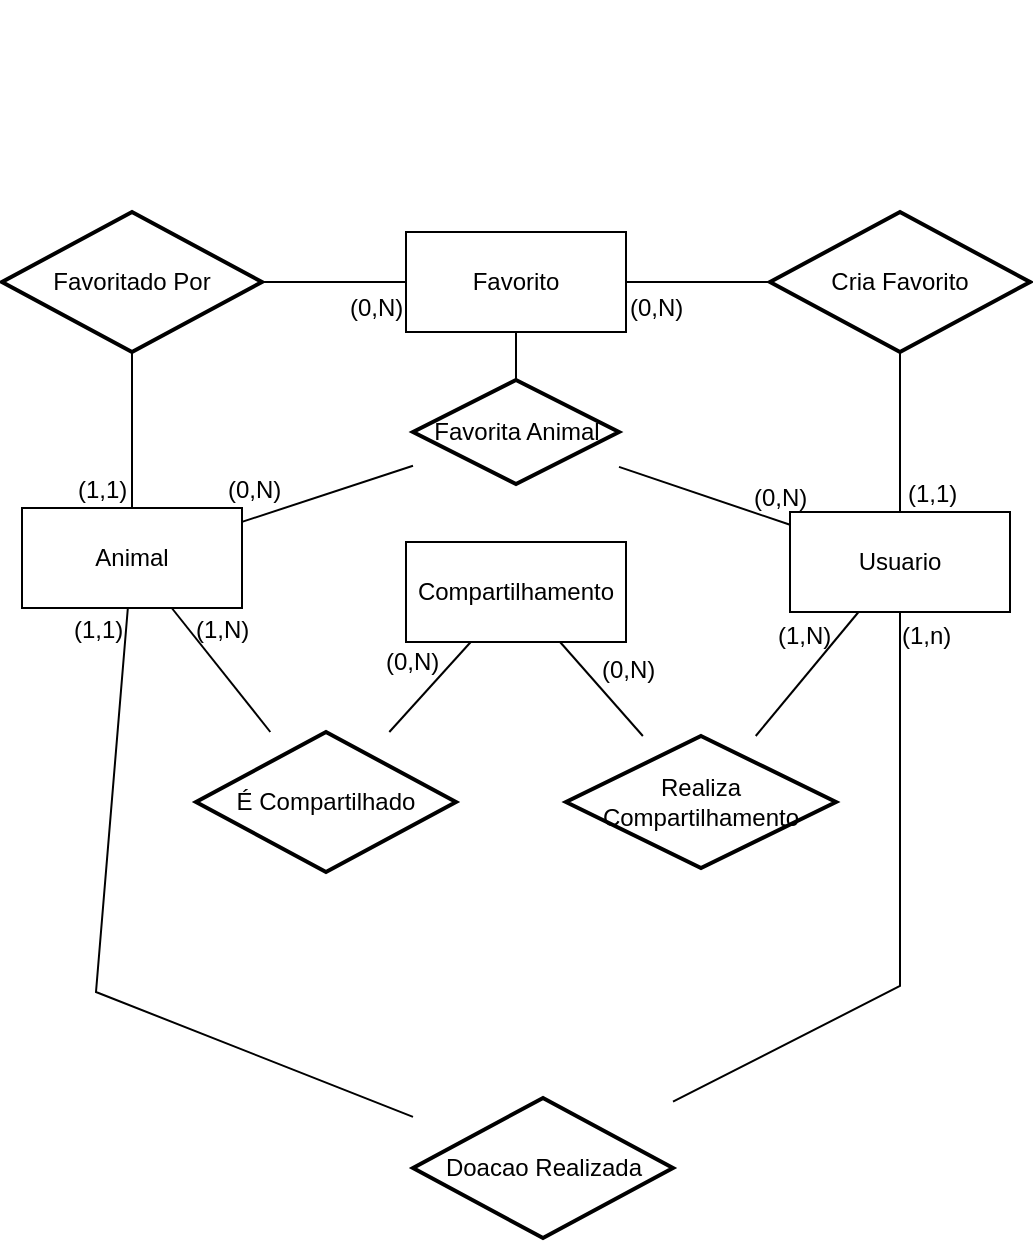 <mxfile version="24.7.17">
  <diagram id="kgpKYQtTHZ0yAKxKKP6v" name="Page-1">
    <mxGraphModel dx="880" dy="860" grid="0" gridSize="10" guides="1" tooltips="1" connect="1" arrows="1" fold="1" page="0" pageScale="1" pageWidth="850" pageHeight="1100" math="0" shadow="0">
      <root>
        <mxCell id="0" />
        <mxCell id="1" parent="0" />
        <mxCell id="Tf2gWwa-TeqLUiWzJEqZ-2" value="Animal" style="html=1;whiteSpace=wrap;" parent="1" vertex="1">
          <mxGeometry x="123" y="98" width="110" height="50" as="geometry" />
        </mxCell>
        <mxCell id="Tf2gWwa-TeqLUiWzJEqZ-4" value="Usuario" style="html=1;whiteSpace=wrap;" parent="1" vertex="1">
          <mxGeometry x="507" y="100" width="110" height="50" as="geometry" />
        </mxCell>
        <mxCell id="Tf2gWwa-TeqLUiWzJEqZ-5" value="Favorito" style="html=1;whiteSpace=wrap;" parent="1" vertex="1">
          <mxGeometry x="315" y="-40" width="110" height="50" as="geometry" />
        </mxCell>
        <mxCell id="Tf2gWwa-TeqLUiWzJEqZ-7" value="" style="endArrow=none;html=1;rounded=0;" parent="1" source="Tf2gWwa-TeqLUiWzJEqZ-2" target="Tf2gWwa-TeqLUiWzJEqZ-9" edge="1">
          <mxGeometry width="50" height="50" relative="1" as="geometry">
            <mxPoint x="399" y="266" as="sourcePoint" />
            <mxPoint x="179.671" y="301" as="targetPoint" />
            <Array as="points">
              <mxPoint x="160" y="340" />
            </Array>
          </mxGeometry>
        </mxCell>
        <mxCell id="Tf2gWwa-TeqLUiWzJEqZ-9" value="Doacao Realizada" style="strokeWidth=2;html=1;shape=mxgraph.flowchart.decision;whiteSpace=wrap;" parent="1" vertex="1">
          <mxGeometry x="318.5" y="393" width="130" height="70" as="geometry" />
        </mxCell>
        <mxCell id="Tf2gWwa-TeqLUiWzJEqZ-11" value="Cria Favorito" style="strokeWidth=2;html=1;shape=mxgraph.flowchart.decision;whiteSpace=wrap;" parent="1" vertex="1">
          <mxGeometry x="497" y="-50" width="130" height="70" as="geometry" />
        </mxCell>
        <mxCell id="Tf2gWwa-TeqLUiWzJEqZ-12" value="Favoritado Por" style="strokeWidth=2;html=1;shape=mxgraph.flowchart.decision;whiteSpace=wrap;" parent="1" vertex="1">
          <mxGeometry x="113" y="-50" width="130" height="70" as="geometry" />
        </mxCell>
        <mxCell id="Tf2gWwa-TeqLUiWzJEqZ-13" value="" style="endArrow=none;html=1;rounded=0;" parent="1" source="Tf2gWwa-TeqLUiWzJEqZ-4" target="Tf2gWwa-TeqLUiWzJEqZ-9" edge="1">
          <mxGeometry width="50" height="50" relative="1" as="geometry">
            <mxPoint x="399" y="266" as="sourcePoint" />
            <mxPoint x="449" y="216" as="targetPoint" />
            <Array as="points">
              <mxPoint x="562" y="337" />
            </Array>
          </mxGeometry>
        </mxCell>
        <mxCell id="Tf2gWwa-TeqLUiWzJEqZ-16" value="" style="endArrow=none;html=1;rounded=0;" parent="1" source="Tf2gWwa-TeqLUiWzJEqZ-11" target="Tf2gWwa-TeqLUiWzJEqZ-4" edge="1">
          <mxGeometry width="50" height="50" relative="1" as="geometry">
            <mxPoint x="399" y="166" as="sourcePoint" />
            <mxPoint x="449" y="116" as="targetPoint" />
          </mxGeometry>
        </mxCell>
        <mxCell id="Tf2gWwa-TeqLUiWzJEqZ-17" value="" style="endArrow=none;html=1;rounded=0;" parent="1" source="Tf2gWwa-TeqLUiWzJEqZ-11" target="Tf2gWwa-TeqLUiWzJEqZ-5" edge="1">
          <mxGeometry width="50" height="50" relative="1" as="geometry">
            <mxPoint x="399" y="166" as="sourcePoint" />
            <mxPoint x="449" y="116" as="targetPoint" />
          </mxGeometry>
        </mxCell>
        <mxCell id="Tf2gWwa-TeqLUiWzJEqZ-18" value="" style="endArrow=none;html=1;rounded=0;" parent="1" source="Tf2gWwa-TeqLUiWzJEqZ-2" target="Tf2gWwa-TeqLUiWzJEqZ-12" edge="1">
          <mxGeometry width="50" height="50" relative="1" as="geometry">
            <mxPoint x="399" y="166" as="sourcePoint" />
            <mxPoint x="449" y="116" as="targetPoint" />
          </mxGeometry>
        </mxCell>
        <mxCell id="Tf2gWwa-TeqLUiWzJEqZ-21" value="" style="endArrow=none;html=1;rounded=0;" parent="1" source="Tf2gWwa-TeqLUiWzJEqZ-12" target="Tf2gWwa-TeqLUiWzJEqZ-5" edge="1">
          <mxGeometry width="50" height="50" relative="1" as="geometry">
            <mxPoint x="399" y="166" as="sourcePoint" />
            <mxPoint x="449" y="116" as="targetPoint" />
          </mxGeometry>
        </mxCell>
        <mxCell id="Tf2gWwa-TeqLUiWzJEqZ-22" value="(1,1)" style="text;whiteSpace=wrap;html=1;" parent="1" vertex="1">
          <mxGeometry x="147" y="145" width="53" height="36" as="geometry" />
        </mxCell>
        <mxCell id="Tf2gWwa-TeqLUiWzJEqZ-24" value="(1,n)" style="text;whiteSpace=wrap;html=1;" parent="1" vertex="1">
          <mxGeometry x="561" y="148" width="53" height="36" as="geometry" />
        </mxCell>
        <mxCell id="Tf2gWwa-TeqLUiWzJEqZ-26" value="(1,1)" style="text;whiteSpace=wrap;html=1;" parent="1" vertex="1">
          <mxGeometry x="564" y="77" width="53" height="36" as="geometry" />
        </mxCell>
        <mxCell id="Tf2gWwa-TeqLUiWzJEqZ-27" value="(0,N)" style="text;whiteSpace=wrap;html=1;" parent="1" vertex="1">
          <mxGeometry x="425" y="-16" width="55" height="36" as="geometry" />
        </mxCell>
        <mxCell id="Tf2gWwa-TeqLUiWzJEqZ-28" value="(1,1)" style="text;whiteSpace=wrap;html=1;" parent="1" vertex="1">
          <mxGeometry x="149" y="75" width="53" height="36" as="geometry" />
        </mxCell>
        <mxCell id="Tf2gWwa-TeqLUiWzJEqZ-29" value="(0,N)" style="text;whiteSpace=wrap;html=1;" parent="1" vertex="1">
          <mxGeometry x="285" y="-16" width="55" height="36" as="geometry" />
        </mxCell>
        <mxCell id="Tf2gWwa-TeqLUiWzJEqZ-32" value="" style="endArrow=none;html=1;rounded=0;" parent="1" source="Tf2gWwa-TeqLUiWzJEqZ-2" target="Tf2gWwa-TeqLUiWzJEqZ-36" edge="1">
          <mxGeometry width="50" height="50" relative="1" as="geometry">
            <mxPoint x="399" y="166" as="sourcePoint" />
            <mxPoint x="334.5" y="65.128" as="targetPoint" />
          </mxGeometry>
        </mxCell>
        <mxCell id="Tf2gWwa-TeqLUiWzJEqZ-33" value="" style="endArrow=none;html=1;rounded=0;" parent="1" source="Tf2gWwa-TeqLUiWzJEqZ-36" target="Tf2gWwa-TeqLUiWzJEqZ-4" edge="1">
          <mxGeometry width="50" height="50" relative="1" as="geometry">
            <mxPoint x="405.5" y="65.497" as="sourcePoint" />
            <mxPoint x="350" y="76" as="targetPoint" />
          </mxGeometry>
        </mxCell>
        <mxCell id="Tf2gWwa-TeqLUiWzJEqZ-34" value="" style="endArrow=none;html=1;rounded=0;" parent="1" source="Tf2gWwa-TeqLUiWzJEqZ-5" target="Tf2gWwa-TeqLUiWzJEqZ-36" edge="1">
          <mxGeometry width="50" height="50" relative="1" as="geometry">
            <mxPoint x="253" y="124" as="sourcePoint" />
            <mxPoint x="370" y="36" as="targetPoint" />
          </mxGeometry>
        </mxCell>
        <mxCell id="Tf2gWwa-TeqLUiWzJEqZ-36" value="&lt;span style=&quot;text-align: left;&quot;&gt;Favorita Animal&lt;/span&gt;" style="strokeWidth=2;html=1;shape=mxgraph.flowchart.decision;whiteSpace=wrap;" parent="1" vertex="1">
          <mxGeometry x="318.5" y="34" width="103" height="52" as="geometry" />
        </mxCell>
        <mxCell id="Tf2gWwa-TeqLUiWzJEqZ-37" value="(0,N)" style="text;whiteSpace=wrap;html=1;" parent="1" vertex="1">
          <mxGeometry x="487" y="79" width="55" height="36" as="geometry" />
        </mxCell>
        <mxCell id="Tf2gWwa-TeqLUiWzJEqZ-38" value="(0,N)" style="text;whiteSpace=wrap;html=1;" parent="1" vertex="1">
          <mxGeometry x="224" y="75" width="55" height="36" as="geometry" />
        </mxCell>
        <mxCell id="zifrnwKFMuA4akeZgK9n-2" value="" style="endArrow=none;html=1;rounded=0;" edge="1" parent="1">
          <mxGeometry width="50" height="50" relative="1" as="geometry">
            <mxPoint x="395" y="-155" as="sourcePoint" />
            <mxPoint x="395" y="-155" as="targetPoint" />
          </mxGeometry>
        </mxCell>
        <mxCell id="zifrnwKFMuA4akeZgK9n-3" value=" Compartilhamento" style="html=1;whiteSpace=wrap;" vertex="1" parent="1">
          <mxGeometry x="315" y="115" width="110" height="50" as="geometry" />
        </mxCell>
        <mxCell id="zifrnwKFMuA4akeZgK9n-4" value="Realiza Compartilhamento" style="strokeWidth=2;html=1;shape=mxgraph.flowchart.decision;whiteSpace=wrap;" vertex="1" parent="1">
          <mxGeometry x="395" y="212" width="135" height="66" as="geometry" />
        </mxCell>
        <mxCell id="zifrnwKFMuA4akeZgK9n-5" value="É Compartilhado" style="strokeWidth=2;html=1;shape=mxgraph.flowchart.decision;whiteSpace=wrap;" vertex="1" parent="1">
          <mxGeometry x="210" y="210" width="130" height="70" as="geometry" />
        </mxCell>
        <mxCell id="zifrnwKFMuA4akeZgK9n-6" value="" style="endArrow=none;html=1;rounded=0;" edge="1" parent="1" source="zifrnwKFMuA4akeZgK9n-4" target="Tf2gWwa-TeqLUiWzJEqZ-4">
          <mxGeometry width="50" height="50" relative="1" as="geometry">
            <mxPoint x="345" y="295" as="sourcePoint" />
            <mxPoint x="395" y="245" as="targetPoint" />
          </mxGeometry>
        </mxCell>
        <mxCell id="zifrnwKFMuA4akeZgK9n-8" value="" style="endArrow=none;html=1;rounded=0;" edge="1" parent="1" source="Tf2gWwa-TeqLUiWzJEqZ-2" target="zifrnwKFMuA4akeZgK9n-5">
          <mxGeometry width="50" height="50" relative="1" as="geometry">
            <mxPoint x="345" y="195" as="sourcePoint" />
            <mxPoint x="395" y="145" as="targetPoint" />
          </mxGeometry>
        </mxCell>
        <mxCell id="zifrnwKFMuA4akeZgK9n-9" value="" style="endArrow=none;html=1;rounded=0;" edge="1" parent="1" source="zifrnwKFMuA4akeZgK9n-5" target="zifrnwKFMuA4akeZgK9n-3">
          <mxGeometry width="50" height="50" relative="1" as="geometry">
            <mxPoint x="345" y="195" as="sourcePoint" />
            <mxPoint x="395" y="145" as="targetPoint" />
          </mxGeometry>
        </mxCell>
        <mxCell id="zifrnwKFMuA4akeZgK9n-10" value="" style="endArrow=none;html=1;rounded=0;" edge="1" parent="1" source="zifrnwKFMuA4akeZgK9n-4" target="zifrnwKFMuA4akeZgK9n-3">
          <mxGeometry width="50" height="50" relative="1" as="geometry">
            <mxPoint x="345" y="195" as="sourcePoint" />
            <mxPoint x="395" y="145" as="targetPoint" />
          </mxGeometry>
        </mxCell>
        <mxCell id="zifrnwKFMuA4akeZgK9n-11" value="(1,N)" style="text;whiteSpace=wrap;html=1;" vertex="1" parent="1">
          <mxGeometry x="499" y="148" width="55" height="36" as="geometry" />
        </mxCell>
        <mxCell id="zifrnwKFMuA4akeZgK9n-12" value="(0,N)" style="text;whiteSpace=wrap;html=1;" vertex="1" parent="1">
          <mxGeometry x="411" y="165" width="55" height="36" as="geometry" />
        </mxCell>
        <mxCell id="zifrnwKFMuA4akeZgK9n-13" value="(1,N)" style="text;whiteSpace=wrap;html=1;" vertex="1" parent="1">
          <mxGeometry x="208" y="145" width="55" height="36" as="geometry" />
        </mxCell>
        <mxCell id="zifrnwKFMuA4akeZgK9n-14" value="(0,N)" style="text;whiteSpace=wrap;html=1;" vertex="1" parent="1">
          <mxGeometry x="303" y="161" width="55" height="36" as="geometry" />
        </mxCell>
      </root>
    </mxGraphModel>
  </diagram>
</mxfile>
